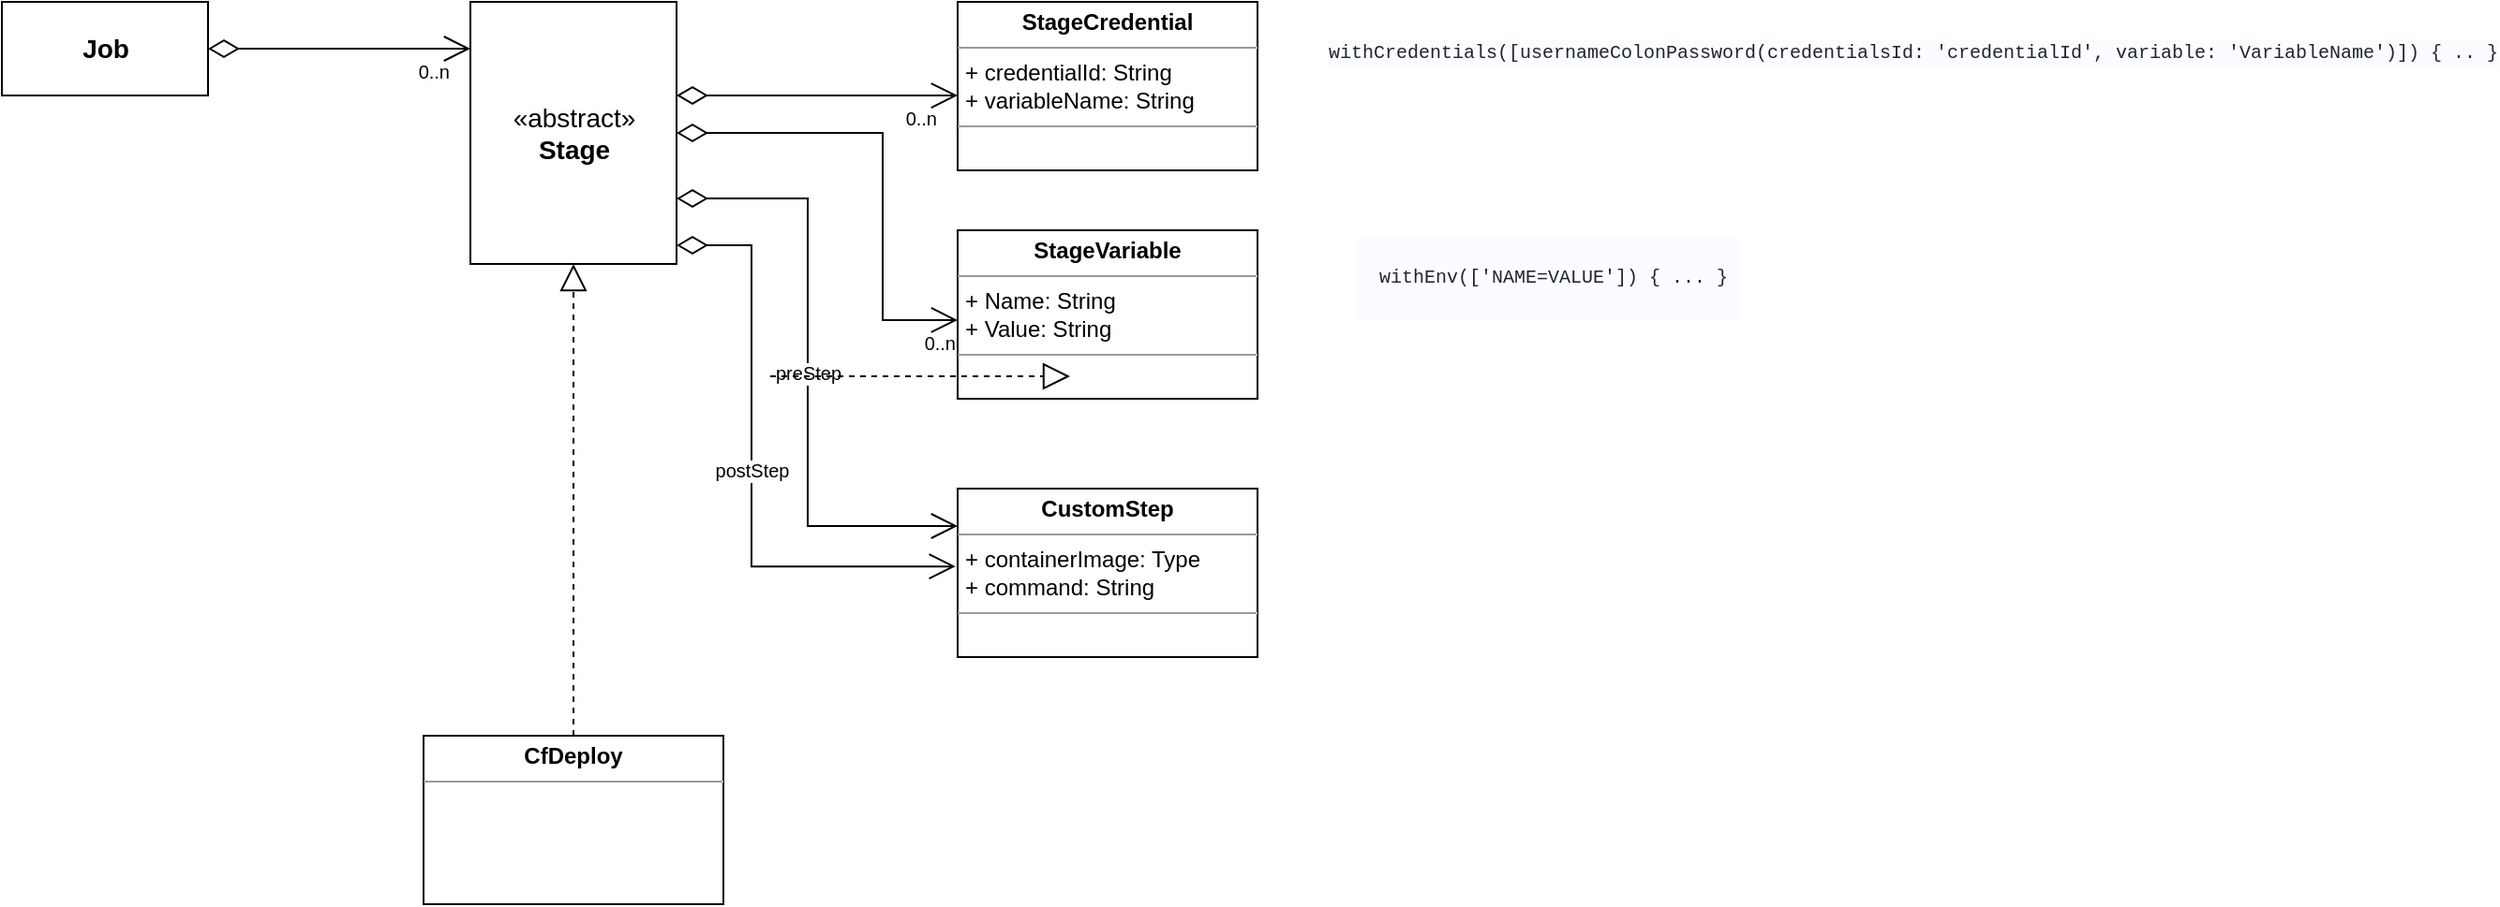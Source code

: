 <mxfile version="20.4.0" type="github">
  <diagram id="C5RBs43oDa-KdzZeNtuy" name="Page-1">
    <mxGraphModel dx="1145" dy="609" grid="1" gridSize="10" guides="1" tooltips="1" connect="1" arrows="1" fold="1" page="1" pageScale="1" pageWidth="1169" pageHeight="827" math="0" shadow="0">
      <root>
        <mxCell id="WIyWlLk6GJQsqaUBKTNV-0" />
        <mxCell id="WIyWlLk6GJQsqaUBKTNV-1" parent="WIyWlLk6GJQsqaUBKTNV-0" />
        <mxCell id="7nTJOUyS2WD26f5QNOcy-21" value="&lt;pre style=&quot;box-sizing: border-box; font-family: SFMono-Regular, Menlo, Monaco, Consolas, &amp;quot;Liberation Mono&amp;quot;, &amp;quot;Courier New&amp;quot;, monospace; margin-top: 0px; margin-bottom: 1rem; overflow: auto; color: rgb(33, 37, 41); text-align: left; background-color: rgb(250, 252, 255);&quot;&gt;&lt;code style=&quot;box-sizing: border-box; font-family: SFMono-Regular, Menlo, Monaco, Consolas, &amp;quot;Liberation Mono&amp;quot;, &amp;quot;Courier New&amp;quot;, monospace; color: inherit; word-break: normal; font-size: 10px;&quot;&gt;&lt;font style=&quot;font-size: 10px;&quot;&gt;withCredentials([usernameColonPassword(credentialsId: &#39;credentialId&#39;, variable: &#39;VariableName&#39;)]) { .. }&lt;br&gt;&lt;/font&gt;&lt;/code&gt;&lt;/pre&gt;" style="text;html=1;strokeColor=none;fillColor=none;align=center;verticalAlign=middle;whiteSpace=wrap;rounded=0;" parent="WIyWlLk6GJQsqaUBKTNV-1" vertex="1">
          <mxGeometry x="810" y="140" width="600" height="30" as="geometry" />
        </mxCell>
        <mxCell id="7nTJOUyS2WD26f5QNOcy-27" value="&lt;p style=&quot;margin:0px;margin-top:4px;text-align:center;&quot;&gt;&lt;b&gt;StageCredential&lt;/b&gt;&lt;/p&gt;&lt;hr size=&quot;1&quot;&gt;&lt;p style=&quot;margin:0px;margin-left:4px;&quot;&gt;+ credentialId: String&lt;/p&gt;&lt;p style=&quot;margin:0px;margin-left:4px;&quot;&gt;+ variableName: String&lt;/p&gt;&lt;hr size=&quot;1&quot;&gt;&lt;p style=&quot;margin:0px;margin-left:4px;&quot;&gt;&lt;br&gt;&lt;/p&gt;" style="verticalAlign=top;align=left;overflow=fill;fontSize=12;fontFamily=Helvetica;html=1;fillColor=#FFFFFF;" parent="WIyWlLk6GJQsqaUBKTNV-1" vertex="1">
          <mxGeometry x="600" y="120" width="160" height="90" as="geometry" />
        </mxCell>
        <mxCell id="7nTJOUyS2WD26f5QNOcy-43" value="«abstract»&lt;br&gt;&lt;b&gt;Stage&lt;/b&gt;" style="html=1;fontSize=14;fillColor=#FFFFFF;" parent="WIyWlLk6GJQsqaUBKTNV-1" vertex="1">
          <mxGeometry x="340" y="120" width="110" height="140" as="geometry" />
        </mxCell>
        <mxCell id="7nTJOUyS2WD26f5QNOcy-44" value="&lt;b&gt;Job&lt;/b&gt;" style="html=1;fontSize=14;fillColor=#FFFFFF;" parent="WIyWlLk6GJQsqaUBKTNV-1" vertex="1">
          <mxGeometry x="90" y="120" width="110" height="50" as="geometry" />
        </mxCell>
        <mxCell id="7nTJOUyS2WD26f5QNOcy-46" value="&lt;p style=&quot;margin:0px;margin-top:4px;text-align:center;&quot;&gt;&lt;b&gt;StageVariable&lt;/b&gt;&lt;/p&gt;&lt;hr size=&quot;1&quot;&gt;&lt;p style=&quot;margin:0px;margin-left:4px;&quot;&gt;+ Name: String&lt;/p&gt;&lt;p style=&quot;margin:0px;margin-left:4px;&quot;&gt;+ Value: String&lt;/p&gt;&lt;hr size=&quot;1&quot;&gt;&lt;p style=&quot;margin:0px;margin-left:4px;&quot;&gt;&lt;br&gt;&lt;/p&gt;" style="verticalAlign=top;align=left;overflow=fill;fontSize=12;fontFamily=Helvetica;html=1;fillColor=#FFFFFF;" parent="WIyWlLk6GJQsqaUBKTNV-1" vertex="1">
          <mxGeometry x="600" y="242" width="160" height="90" as="geometry" />
        </mxCell>
        <mxCell id="7nTJOUyS2WD26f5QNOcy-47" value="&lt;pre style=&quot;box-sizing: border-box; font-family: SFMono-Regular, Menlo, Monaco, Consolas, &amp;quot;Liberation Mono&amp;quot;, &amp;quot;Courier New&amp;quot;, monospace; margin-top: 0px; margin-bottom: 1rem; overflow: auto; color: rgb(33, 37, 41); text-align: left; background-color: rgb(250, 252, 255);&quot;&gt;&lt;code style=&quot;box-sizing: border-box; font-family: SFMono-Regular, Menlo, Monaco, Consolas, &amp;quot;Liberation Mono&amp;quot;, &amp;quot;Courier New&amp;quot;, monospace; color: inherit; word-break: normal; font-size: 10px;&quot;&gt;&lt;font style=&quot;font-size: 10px;&quot;&gt;&lt;br&gt;  withEnv([&#39;NAME=VALUE&#39;]) { ... } &lt;br&gt; &lt;/font&gt;&lt;/code&gt;&lt;/pre&gt;" style="text;html=1;strokeColor=none;fillColor=none;align=center;verticalAlign=middle;whiteSpace=wrap;rounded=0;" parent="WIyWlLk6GJQsqaUBKTNV-1" vertex="1">
          <mxGeometry x="810" y="260" width="210" height="30" as="geometry" />
        </mxCell>
        <mxCell id="7nTJOUyS2WD26f5QNOcy-52" value="" style="endArrow=open;html=1;endSize=12;startArrow=diamondThin;startSize=14;startFill=0;edgeStyle=orthogonalEdgeStyle;rounded=0;fontSize=10;entryX=0;entryY=0.556;entryDx=0;entryDy=0;entryPerimeter=0;exitX=1;exitY=0.357;exitDx=0;exitDy=0;exitPerimeter=0;" parent="WIyWlLk6GJQsqaUBKTNV-1" source="7nTJOUyS2WD26f5QNOcy-43" target="7nTJOUyS2WD26f5QNOcy-27" edge="1">
          <mxGeometry relative="1" as="geometry">
            <mxPoint x="410" y="260" as="sourcePoint" />
            <mxPoint x="570" y="260" as="targetPoint" />
          </mxGeometry>
        </mxCell>
        <mxCell id="7nTJOUyS2WD26f5QNOcy-53" value="" style="edgeLabel;resizable=0;html=1;align=left;verticalAlign=top;fontSize=10;fillColor=#FFFFFF;" parent="7nTJOUyS2WD26f5QNOcy-52" connectable="0" vertex="1">
          <mxGeometry x="-1" relative="1" as="geometry" />
        </mxCell>
        <mxCell id="7nTJOUyS2WD26f5QNOcy-54" value="0..n" style="edgeLabel;resizable=0;html=1;align=right;verticalAlign=top;fontSize=10;fillColor=#FFFFFF;" parent="7nTJOUyS2WD26f5QNOcy-52" connectable="0" vertex="1">
          <mxGeometry x="1" relative="1" as="geometry">
            <mxPoint x="-10" as="offset" />
          </mxGeometry>
        </mxCell>
        <mxCell id="7nTJOUyS2WD26f5QNOcy-56" value="" style="endArrow=open;html=1;endSize=12;startArrow=diamondThin;startSize=14;startFill=0;edgeStyle=orthogonalEdgeStyle;rounded=0;fontSize=10;exitX=1;exitY=0.5;exitDx=0;exitDy=0;entryX=0;entryY=0.533;entryDx=0;entryDy=0;entryPerimeter=0;" parent="WIyWlLk6GJQsqaUBKTNV-1" source="7nTJOUyS2WD26f5QNOcy-43" target="7nTJOUyS2WD26f5QNOcy-46" edge="1">
          <mxGeometry relative="1" as="geometry">
            <mxPoint x="490" y="290" as="sourcePoint" />
            <mxPoint x="650" y="290" as="targetPoint" />
            <Array as="points">
              <mxPoint x="560" y="190" />
              <mxPoint x="560" y="290" />
            </Array>
          </mxGeometry>
        </mxCell>
        <mxCell id="7nTJOUyS2WD26f5QNOcy-58" value="0..n" style="edgeLabel;resizable=0;html=1;align=right;verticalAlign=top;fontSize=10;fillColor=#FFFFFF;" parent="7nTJOUyS2WD26f5QNOcy-56" connectable="0" vertex="1">
          <mxGeometry x="1" relative="1" as="geometry" />
        </mxCell>
        <mxCell id="7nTJOUyS2WD26f5QNOcy-69" value="&lt;p style=&quot;margin:0px;margin-top:4px;text-align:center;&quot;&gt;&lt;b&gt;CustomStep&lt;/b&gt;&lt;/p&gt;&lt;hr size=&quot;1&quot;&gt;&lt;p style=&quot;margin:0px;margin-left:4px;&quot;&gt;+ containerImage: Type&lt;/p&gt;&lt;p style=&quot;margin:0px;margin-left:4px;&quot;&gt;+ command: String&amp;nbsp;&lt;/p&gt;&lt;hr size=&quot;1&quot;&gt;&lt;p style=&quot;margin:0px;margin-left:4px;&quot;&gt;&lt;br&gt;&lt;/p&gt;" style="verticalAlign=top;align=left;overflow=fill;fontSize=12;fontFamily=Helvetica;html=1;fillColor=#FFFFFF;" parent="WIyWlLk6GJQsqaUBKTNV-1" vertex="1">
          <mxGeometry x="600" y="380" width="160" height="90" as="geometry" />
        </mxCell>
        <mxCell id="7nTJOUyS2WD26f5QNOcy-72" value="preStep" style="endArrow=open;html=1;endSize=12;startArrow=diamondThin;startSize=14;startFill=0;edgeStyle=orthogonalEdgeStyle;rounded=0;fontSize=10;exitX=1;exitY=0.75;exitDx=0;exitDy=0;" parent="WIyWlLk6GJQsqaUBKTNV-1" source="7nTJOUyS2WD26f5QNOcy-43" target="7nTJOUyS2WD26f5QNOcy-69" edge="1">
          <mxGeometry relative="1" as="geometry">
            <mxPoint x="420" y="360" as="sourcePoint" />
            <mxPoint x="580" y="360" as="targetPoint" />
            <Array as="points">
              <mxPoint x="520" y="225" />
              <mxPoint x="520" y="400" />
            </Array>
          </mxGeometry>
        </mxCell>
        <mxCell id="7nTJOUyS2WD26f5QNOcy-73" value="" style="edgeLabel;resizable=0;html=1;align=left;verticalAlign=top;fontSize=10;fillColor=#FFFFFF;" parent="7nTJOUyS2WD26f5QNOcy-72" connectable="0" vertex="1">
          <mxGeometry x="-1" relative="1" as="geometry" />
        </mxCell>
        <mxCell id="7nTJOUyS2WD26f5QNOcy-74" value="" style="edgeLabel;resizable=0;html=1;align=right;verticalAlign=top;fontSize=10;fillColor=#FFFFFF;" parent="7nTJOUyS2WD26f5QNOcy-72" connectable="0" vertex="1">
          <mxGeometry x="1" relative="1" as="geometry" />
        </mxCell>
        <mxCell id="7nTJOUyS2WD26f5QNOcy-75" value="postStep" style="endArrow=open;html=1;endSize=12;startArrow=diamondThin;startSize=14;startFill=0;edgeStyle=orthogonalEdgeStyle;rounded=0;fontSize=10;entryX=-0.007;entryY=0.462;entryDx=0;entryDy=0;entryPerimeter=0;" parent="WIyWlLk6GJQsqaUBKTNV-1" source="7nTJOUyS2WD26f5QNOcy-43" target="7nTJOUyS2WD26f5QNOcy-69" edge="1">
          <mxGeometry relative="1" as="geometry">
            <mxPoint x="460" y="250" as="sourcePoint" />
            <mxPoint x="590" y="421" as="targetPoint" />
            <Array as="points">
              <mxPoint x="490" y="250" />
              <mxPoint x="490" y="422" />
            </Array>
          </mxGeometry>
        </mxCell>
        <mxCell id="7nTJOUyS2WD26f5QNOcy-76" value="" style="edgeLabel;resizable=0;html=1;align=left;verticalAlign=top;fontSize=10;fillColor=#FFFFFF;" parent="7nTJOUyS2WD26f5QNOcy-75" connectable="0" vertex="1">
          <mxGeometry x="-1" relative="1" as="geometry" />
        </mxCell>
        <mxCell id="7nTJOUyS2WD26f5QNOcy-77" value="" style="edgeLabel;resizable=0;html=1;align=right;verticalAlign=top;fontSize=10;fillColor=#FFFFFF;" parent="7nTJOUyS2WD26f5QNOcy-75" connectable="0" vertex="1">
          <mxGeometry x="1" relative="1" as="geometry" />
        </mxCell>
        <mxCell id="1jopmYR7UMgpeuU0tzwR-4" value="&lt;p style=&quot;margin:0px;margin-top:4px;text-align:center;&quot;&gt;&lt;b&gt;CfDeploy&lt;/b&gt;&lt;/p&gt;&lt;hr size=&quot;1&quot;&gt;&lt;p style=&quot;margin:0px;margin-left:4px;&quot;&gt;&lt;br&gt;&lt;/p&gt;&lt;p style=&quot;margin:0px;margin-left:4px;&quot;&gt;&lt;/p&gt;&lt;p style=&quot;margin:0px;margin-left:4px;&quot;&gt;&lt;br&gt;&lt;/p&gt;" style="verticalAlign=top;align=left;overflow=fill;fontSize=12;fontFamily=Helvetica;html=1;fillColor=#FFFFFF;" vertex="1" parent="WIyWlLk6GJQsqaUBKTNV-1">
          <mxGeometry x="315" y="512" width="160" height="90" as="geometry" />
        </mxCell>
        <mxCell id="1jopmYR7UMgpeuU0tzwR-5" value="" style="endArrow=block;dashed=1;endFill=0;endSize=12;html=1;rounded=0;" edge="1" parent="WIyWlLk6GJQsqaUBKTNV-1">
          <mxGeometry width="160" relative="1" as="geometry">
            <mxPoint x="500" y="320" as="sourcePoint" />
            <mxPoint x="660" y="320" as="targetPoint" />
          </mxGeometry>
        </mxCell>
        <mxCell id="1jopmYR7UMgpeuU0tzwR-7" value="" style="endArrow=block;dashed=1;endFill=0;endSize=12;html=1;rounded=0;entryX=0.5;entryY=1;entryDx=0;entryDy=0;exitX=0.5;exitY=0;exitDx=0;exitDy=0;" edge="1" parent="WIyWlLk6GJQsqaUBKTNV-1" source="1jopmYR7UMgpeuU0tzwR-4" target="7nTJOUyS2WD26f5QNOcy-43">
          <mxGeometry width="160" relative="1" as="geometry">
            <mxPoint x="210" y="430" as="sourcePoint" />
            <mxPoint x="370" y="430" as="targetPoint" />
          </mxGeometry>
        </mxCell>
        <mxCell id="1jopmYR7UMgpeuU0tzwR-11" value="" style="endArrow=open;html=1;endSize=12;startArrow=diamondThin;startSize=14;startFill=0;edgeStyle=orthogonalEdgeStyle;rounded=0;fontSize=10;" edge="1" parent="WIyWlLk6GJQsqaUBKTNV-1" source="7nTJOUyS2WD26f5QNOcy-44">
          <mxGeometry relative="1" as="geometry">
            <mxPoint x="384" y="179.98" as="sourcePoint" />
            <mxPoint x="340" y="145" as="targetPoint" />
          </mxGeometry>
        </mxCell>
        <mxCell id="1jopmYR7UMgpeuU0tzwR-12" value="" style="edgeLabel;resizable=0;html=1;align=left;verticalAlign=top;fontSize=10;fillColor=#FFFFFF;" connectable="0" vertex="1" parent="1jopmYR7UMgpeuU0tzwR-11">
          <mxGeometry x="-1" relative="1" as="geometry" />
        </mxCell>
        <mxCell id="1jopmYR7UMgpeuU0tzwR-13" value="0..n" style="edgeLabel;resizable=0;html=1;align=right;verticalAlign=top;fontSize=10;fillColor=#FFFFFF;" connectable="0" vertex="1" parent="1jopmYR7UMgpeuU0tzwR-11">
          <mxGeometry x="1" relative="1" as="geometry">
            <mxPoint x="-10" as="offset" />
          </mxGeometry>
        </mxCell>
      </root>
    </mxGraphModel>
  </diagram>
</mxfile>
